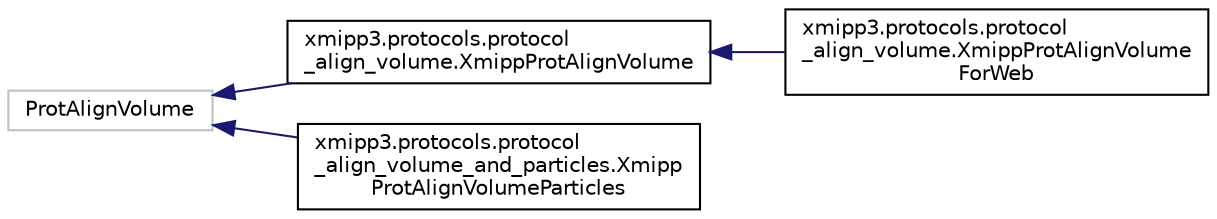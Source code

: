 digraph "Graphical Class Hierarchy"
{
  edge [fontname="Helvetica",fontsize="10",labelfontname="Helvetica",labelfontsize="10"];
  node [fontname="Helvetica",fontsize="10",shape=record];
  rankdir="LR";
  Node444 [label="ProtAlignVolume",height=0.2,width=0.4,color="grey75", fillcolor="white", style="filled"];
  Node444 -> Node0 [dir="back",color="midnightblue",fontsize="10",style="solid",fontname="Helvetica"];
  Node0 [label="xmipp3.protocols.protocol\l_align_volume.XmippProtAlignVolume",height=0.2,width=0.4,color="black", fillcolor="white", style="filled",URL="$classxmipp3_1_1protocols_1_1protocol__align__volume_1_1XmippProtAlignVolume.html"];
  Node0 -> Node1 [dir="back",color="midnightblue",fontsize="10",style="solid",fontname="Helvetica"];
  Node1 [label="xmipp3.protocols.protocol\l_align_volume.XmippProtAlignVolume\lForWeb",height=0.2,width=0.4,color="black", fillcolor="white", style="filled",URL="$classxmipp3_1_1protocols_1_1protocol__align__volume_1_1XmippProtAlignVolumeForWeb.html"];
  Node444 -> Node447 [dir="back",color="midnightblue",fontsize="10",style="solid",fontname="Helvetica"];
  Node447 [label="xmipp3.protocols.protocol\l_align_volume_and_particles.Xmipp\lProtAlignVolumeParticles",height=0.2,width=0.4,color="black", fillcolor="white", style="filled",URL="$classxmipp3_1_1protocols_1_1protocol__align__volume__and__particles_1_1XmippProtAlignVolumeParticles.html"];
}
